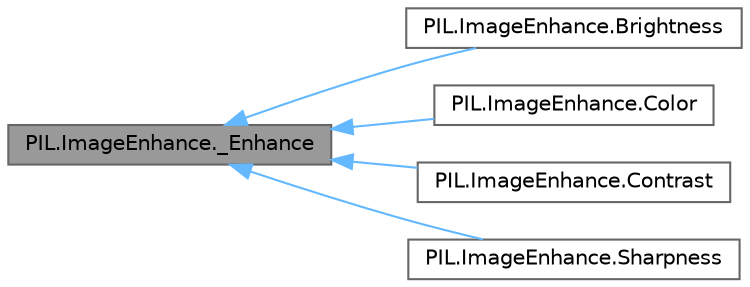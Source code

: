 digraph "PIL.ImageEnhance._Enhance"
{
 // LATEX_PDF_SIZE
  bgcolor="transparent";
  edge [fontname=Helvetica,fontsize=10,labelfontname=Helvetica,labelfontsize=10];
  node [fontname=Helvetica,fontsize=10,shape=box,height=0.2,width=0.4];
  rankdir="LR";
  Node1 [id="Node000001",label="PIL.ImageEnhance._Enhance",height=0.2,width=0.4,color="gray40", fillcolor="grey60", style="filled", fontcolor="black",tooltip=" "];
  Node1 -> Node2 [id="edge1_Node000001_Node000002",dir="back",color="steelblue1",style="solid",tooltip=" "];
  Node2 [id="Node000002",label="PIL.ImageEnhance.Brightness",height=0.2,width=0.4,color="gray40", fillcolor="white", style="filled",URL="$dd/d05/classPIL_1_1ImageEnhance_1_1Brightness.html",tooltip=" "];
  Node1 -> Node3 [id="edge2_Node000001_Node000003",dir="back",color="steelblue1",style="solid",tooltip=" "];
  Node3 [id="Node000003",label="PIL.ImageEnhance.Color",height=0.2,width=0.4,color="gray40", fillcolor="white", style="filled",URL="$d8/d1e/classPIL_1_1ImageEnhance_1_1Color.html",tooltip=" "];
  Node1 -> Node4 [id="edge3_Node000001_Node000004",dir="back",color="steelblue1",style="solid",tooltip=" "];
  Node4 [id="Node000004",label="PIL.ImageEnhance.Contrast",height=0.2,width=0.4,color="gray40", fillcolor="white", style="filled",URL="$d5/d5e/classPIL_1_1ImageEnhance_1_1Contrast.html",tooltip=" "];
  Node1 -> Node5 [id="edge4_Node000001_Node000005",dir="back",color="steelblue1",style="solid",tooltip=" "];
  Node5 [id="Node000005",label="PIL.ImageEnhance.Sharpness",height=0.2,width=0.4,color="gray40", fillcolor="white", style="filled",URL="$df/d57/classPIL_1_1ImageEnhance_1_1Sharpness.html",tooltip=" "];
}
